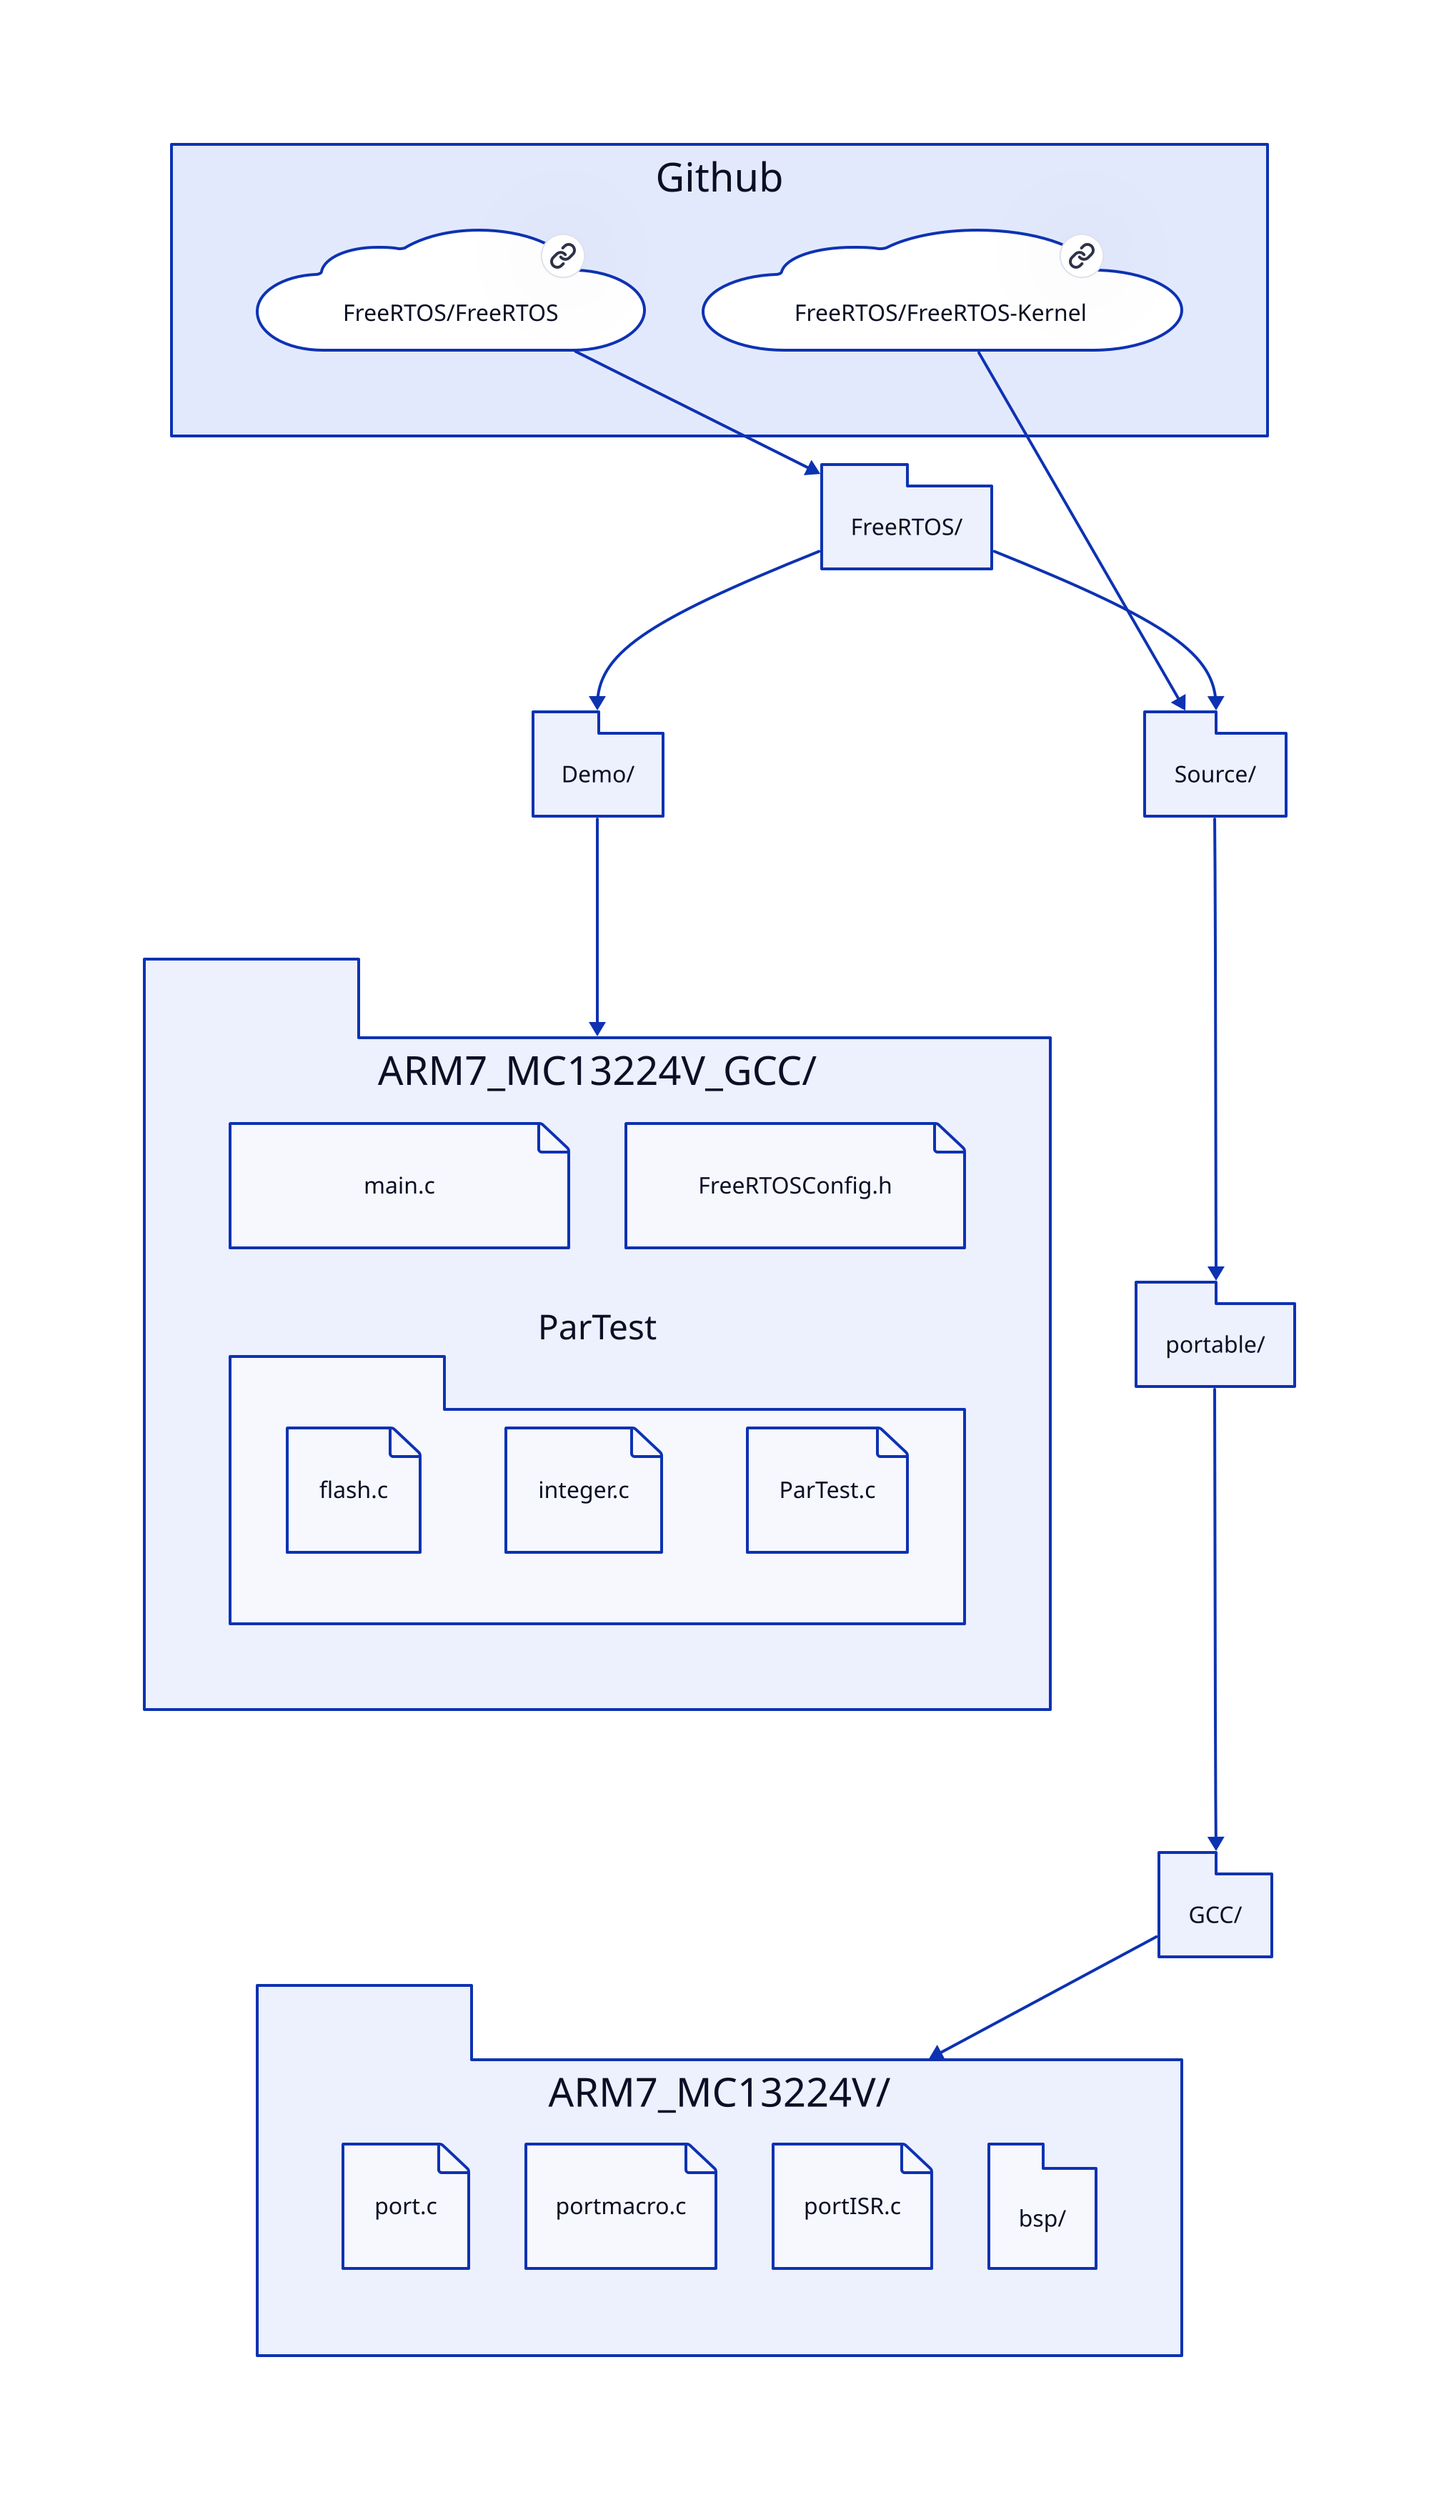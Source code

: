 Github{
  near: top-center
  grid-columns: 2
  FreeRTOS/FreeRTOS -> _.FreeRTOS/
  FreeRTOS/FreeRTOS {
    link: https://github.com/FreeRTOS/FreeRTOS
    shape: cloud
  }
  FreeRTOS/FreeRTOS-Kernel -> _.Source/
  FreeRTOS/FreeRTOS-Kernel {
    link: https://github.com/FreeRTOS/FreeRTOS-Kernel
    shape: cloud
  }
  # FreeRTOS/FreeRTOS -> FreeRTOS/FreeRTOS-Kernel
}

FreeRTOS/ -> Demo/ -> ARM7_MC13224V_GCC/
ARM7_MC13224V_GCC/ {
  # near: center-left
  grid-rows: 2
  "main.c".shape: page
  "FreeRTOSConfig.h".shape: page
  "ParTest".shape: package
  ParTest{
    "flash.c".shape: page
    "integer.c".shape: page
    "ParTest.c".shape: page
  }
}

FreeRTOS/ -> Source/ -> portable/ -> GCC/ -> ARM7_MC13224V/
ARM7_MC13224V/ {
  near: bottom-center
  grid-rows: 1
  "port.c".shape: page
  "portmacro.c".shape: page
  "portISR.c".shape: page
  bsp/.shape: package
}

Source/.shape: package
FreeRTOS/.shape: package
Demo/.shape: package
ARM7_MC13224V_GCC/.shape: package
portable/.shape: package
GCC/.shape: package
ARM7_MC13224V/.shape: package

# explanation: |md
# Dentro de la carpeta portable/ están las carpetas de los compiladores, en nuestro caso GCC, y dentro de esas carpetas están los archivos necesarios para cada port con el
# |{
#
#   near: center-left
#
# }
